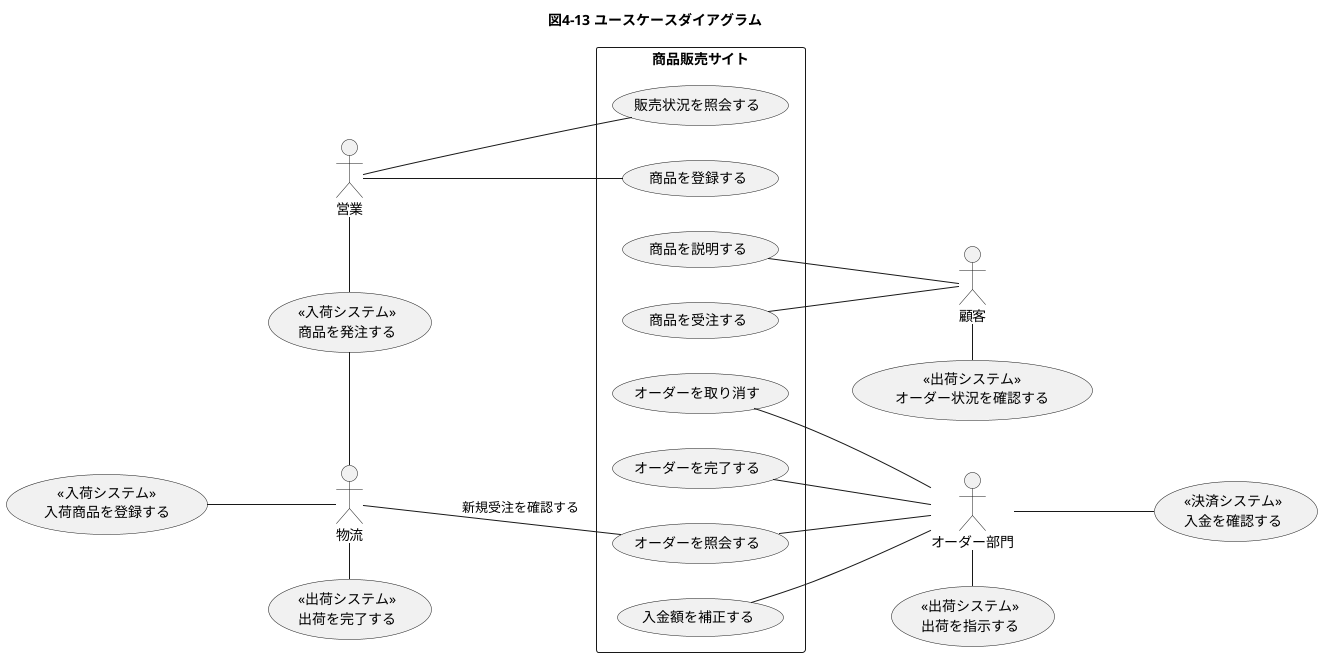 @startuml
title 図4-13 ユースケースダイアグラム
left to right direction
actor 物流 as A1
actor オーダー部門 as A2
actor 営業 as A3
actor 顧客 as A4
usecase "<<入荷システム>>\n商品を発注する" as U9
usecase "<<入荷システム>>\n入荷商品を登録する" as U10
usecase "<<出荷システム>>\n出荷を完了する" as U11
usecase "<<出荷システム>>\nオーダー状況を確認する" as U12
usecase "<<決済システム>>\n入金を確認する" as U13
usecase "<<出荷システム>>\n出荷を指示する" as U14
A3 -right- U9
A1 -left- U9
A1 -up- U10
A1 -right- U11
A4 -right- U12
A2 -down- U13
A2 -right- U14
rectangle 商品販売サイト {
    usecase 商品を登録する as U1
    usecase 販売状況を照会する as U2
    usecase 商品を説明する as U3
    usecase 商品を受注する as U4
    usecase オーダーを取り消す as U5
    usecase オーダーを完了する as U6
    usecase オーダーを照会する as U7
    usecase 入金額を補正する as U8
    A3 -- U1
    A3 -- U2
    U3 -- A4
    U4 -- A4
    U5 -- A2
    U6 -- A2
    U7 -- A2
    U8 -- A2
    A1 -- U7: 新規受注を確認する
}

@enduml